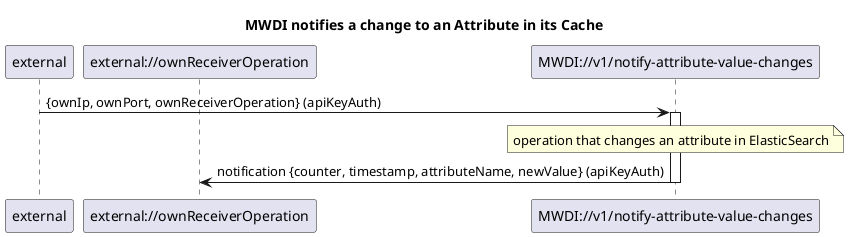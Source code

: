 @startuml 120_MwdiNotifiesAttributeChange
skinparam responseMessageBelowArrow true

title MWDI notifies a change to an Attribute in its Cache

participant "external" as external
participant "external://ownReceiverOperation" as receiverOperation
participant "MWDI://v1/notify-attribute-value-changes" as notifyAttributeChange

external -> notifyAttributeChange: {ownIp, ownPort, ownReceiverOperation} (apiKeyAuth)
activate notifyAttributeChange

note over notifyAttributeChange: operation that changes an attribute in ElasticSearch

notifyAttributeChange -> receiverOperation: notification {counter, timestamp, attributeName, newValue} (apiKeyAuth)
deactivate notifyAttributeChange

@enduml